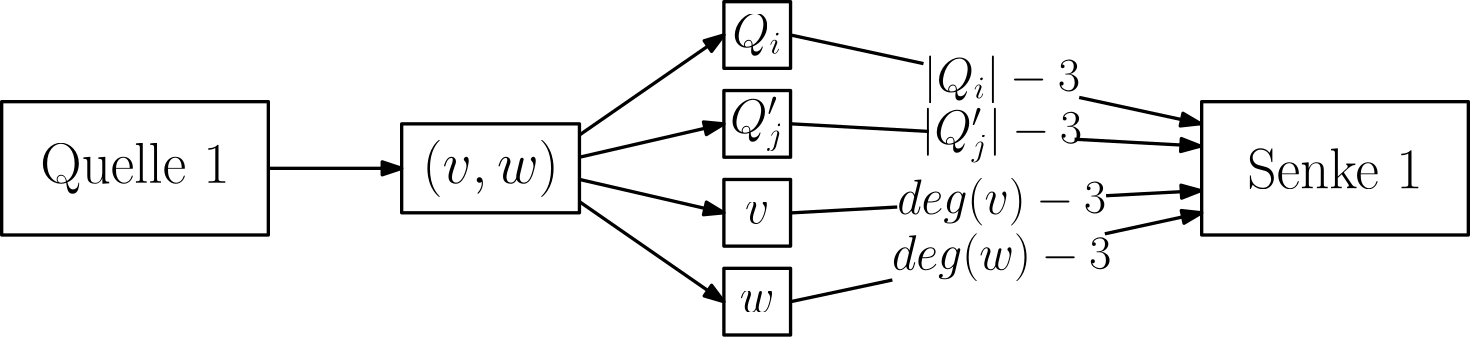 <?xml version="1.0"?>
<!DOCTYPE ipe SYSTEM "ipe.dtd">
<ipe version="70206" creator="Ipe 7.2.7">
<info created="D:20190527180651" modified="D:20190625173152"/>
<ipestyle name="basic">
<symbol name="arrow/arc(spx)">
<path stroke="sym-stroke" fill="sym-stroke" pen="sym-pen">
0 0 m
-1 0.333 l
-1 -0.333 l
h
</path>
</symbol>
<symbol name="arrow/farc(spx)">
<path stroke="sym-stroke" fill="white" pen="sym-pen">
0 0 m
-1 0.333 l
-1 -0.333 l
h
</path>
</symbol>
<symbol name="arrow/ptarc(spx)">
<path stroke="sym-stroke" fill="sym-stroke" pen="sym-pen">
0 0 m
-1 0.333 l
-0.8 0 l
-1 -0.333 l
h
</path>
</symbol>
<symbol name="arrow/fptarc(spx)">
<path stroke="sym-stroke" fill="white" pen="sym-pen">
0 0 m
-1 0.333 l
-0.8 0 l
-1 -0.333 l
h
</path>
</symbol>
<symbol name="mark/circle(sx)" transformations="translations">
<path fill="sym-stroke">
0.6 0 0 0.6 0 0 e
0.4 0 0 0.4 0 0 e
</path>
</symbol>
<symbol name="mark/disk(sx)" transformations="translations">
<path fill="sym-stroke">
0.6 0 0 0.6 0 0 e
</path>
</symbol>
<symbol name="mark/fdisk(sfx)" transformations="translations">
<group>
<path fill="sym-fill">
0.5 0 0 0.5 0 0 e
</path>
<path fill="sym-stroke" fillrule="eofill">
0.6 0 0 0.6 0 0 e
0.4 0 0 0.4 0 0 e
</path>
</group>
</symbol>
<symbol name="mark/box(sx)" transformations="translations">
<path fill="sym-stroke" fillrule="eofill">
-0.6 -0.6 m
0.6 -0.6 l
0.6 0.6 l
-0.6 0.6 l
h
-0.4 -0.4 m
0.4 -0.4 l
0.4 0.4 l
-0.4 0.4 l
h
</path>
</symbol>
<symbol name="mark/square(sx)" transformations="translations">
<path fill="sym-stroke">
-0.6 -0.6 m
0.6 -0.6 l
0.6 0.6 l
-0.6 0.6 l
h
</path>
</symbol>
<symbol name="mark/fsquare(sfx)" transformations="translations">
<group>
<path fill="sym-fill">
-0.5 -0.5 m
0.5 -0.5 l
0.5 0.5 l
-0.5 0.5 l
h
</path>
<path fill="sym-stroke" fillrule="eofill">
-0.6 -0.6 m
0.6 -0.6 l
0.6 0.6 l
-0.6 0.6 l
h
-0.4 -0.4 m
0.4 -0.4 l
0.4 0.4 l
-0.4 0.4 l
h
</path>
</group>
</symbol>
<symbol name="mark/cross(sx)" transformations="translations">
<group>
<path fill="sym-stroke">
-0.43 -0.57 m
0.57 0.43 l
0.43 0.57 l
-0.57 -0.43 l
h
</path>
<path fill="sym-stroke">
-0.43 0.57 m
0.57 -0.43 l
0.43 -0.57 l
-0.57 0.43 l
h
</path>
</group>
</symbol>
<symbol name="arrow/fnormal(spx)">
<path stroke="sym-stroke" fill="white" pen="sym-pen">
0 0 m
-1 0.333 l
-1 -0.333 l
h
</path>
</symbol>
<symbol name="arrow/pointed(spx)">
<path stroke="sym-stroke" fill="sym-stroke" pen="sym-pen">
0 0 m
-1 0.333 l
-0.8 0 l
-1 -0.333 l
h
</path>
</symbol>
<symbol name="arrow/fpointed(spx)">
<path stroke="sym-stroke" fill="white" pen="sym-pen">
0 0 m
-1 0.333 l
-0.8 0 l
-1 -0.333 l
h
</path>
</symbol>
<symbol name="arrow/linear(spx)">
<path stroke="sym-stroke" pen="sym-pen">
-1 0.333 m
0 0 l
-1 -0.333 l
</path>
</symbol>
<symbol name="arrow/fdouble(spx)">
<path stroke="sym-stroke" fill="white" pen="sym-pen">
0 0 m
-1 0.333 l
-1 -0.333 l
h
-1 0 m
-2 0.333 l
-2 -0.333 l
h
</path>
</symbol>
<symbol name="arrow/double(spx)">
<path stroke="sym-stroke" fill="sym-stroke" pen="sym-pen">
0 0 m
-1 0.333 l
-1 -0.333 l
h
-1 0 m
-2 0.333 l
-2 -0.333 l
h
</path>
</symbol>
<pen name="heavier" value="0.8"/>
<pen name="fat" value="1.2"/>
<pen name="ultrafat" value="2"/>
<symbolsize name="large" value="5"/>
<symbolsize name="small" value="2"/>
<symbolsize name="tiny" value="1.1"/>
<arrowsize name="large" value="10"/>
<arrowsize name="small" value="5"/>
<arrowsize name="tiny" value="3"/>
<color name="red" value="1 0 0"/>
<color name="green" value="0 1 0"/>
<color name="blue" value="0 0 1"/>
<color name="yellow" value="1 1 0"/>
<color name="orange" value="1 0.647 0"/>
<color name="gold" value="1 0.843 0"/>
<color name="purple" value="0.627 0.125 0.941"/>
<color name="gray" value="0.745"/>
<color name="brown" value="0.647 0.165 0.165"/>
<color name="navy" value="0 0 0.502"/>
<color name="pink" value="1 0.753 0.796"/>
<color name="seagreen" value="0.18 0.545 0.341"/>
<color name="turquoise" value="0.251 0.878 0.816"/>
<color name="violet" value="0.933 0.51 0.933"/>
<color name="darkblue" value="0 0 0.545"/>
<color name="darkcyan" value="0 0.545 0.545"/>
<color name="darkgray" value="0.663"/>
<color name="darkgreen" value="0 0.392 0"/>
<color name="darkmagenta" value="0.545 0 0.545"/>
<color name="darkorange" value="1 0.549 0"/>
<color name="darkred" value="0.545 0 0"/>
<color name="lightblue" value="0.678 0.847 0.902"/>
<color name="lightcyan" value="0.878 1 1"/>
<color name="lightgray" value="0.827"/>
<color name="lightgreen" value="0.565 0.933 0.565"/>
<color name="lightyellow" value="1 1 0.878"/>
<dashstyle name="dashed" value="[4] 0"/>
<dashstyle name="dotted" value="[1 3] 0"/>
<dashstyle name="dash dotted" value="[4 2 1 2] 0"/>
<dashstyle name="dash dot dotted" value="[4 2 1 2 1 2] 0"/>
<textsize name="large" value="\large"/>
<textsize name="Large" value="\Large"/>
<textsize name="LARGE" value="\LARGE"/>
<textsize name="huge" value="\huge"/>
<textsize name="Huge" value="\Huge"/>
<textsize name="small" value="\small"/>
<textsize name="footnote" value="\footnotesize"/>
<textsize name="tiny" value="\tiny"/>
<textstyle name="center" begin="\begin{center}" end="\end{center}"/>
<textstyle name="itemize" begin="\begin{itemize}" end="\end{itemize}"/>
<textstyle name="item" begin="\begin{itemize}\item{}" end="\end{itemize}"/>
<gridsize name="4 pts" value="4"/>
<gridsize name="8 pts (~3 mm)" value="8"/>
<gridsize name="16 pts (~6 mm)" value="16"/>
<gridsize name="32 pts (~12 mm)" value="32"/>
<gridsize name="10 pts (~3.5 mm)" value="10"/>
<gridsize name="20 pts (~7 mm)" value="20"/>
<gridsize name="14 pts (~5 mm)" value="14"/>
<gridsize name="28 pts (~10 mm)" value="28"/>
<gridsize name="56 pts (~20 mm)" value="56"/>
<anglesize name="90 deg" value="90"/>
<anglesize name="60 deg" value="60"/>
<anglesize name="45 deg" value="45"/>
<anglesize name="30 deg" value="30"/>
<anglesize name="22.5 deg" value="22.5"/>
<opacity name="10%" value="0.1"/>
<opacity name="30%" value="0.3"/>
<opacity name="50%" value="0.5"/>
<opacity name="75%" value="0.75"/>
<tiling name="falling" angle="-60" step="4" width="1"/>
<tiling name="rising" angle="30" step="4" width="1"/>
</ipestyle>
<page>
<layer name="alpha"/>
<view layers="alpha" active="alpha"/>
<text layer="alpha" transformations="translations" pos="96 672" stroke="black" type="label" width="68.253" height="14.348" depth="4.02" halign="center" valign="center" size="huge">Quelle 1</text>
<path stroke="black" pen="fat">
48 696 m
48 648 l
144 648 l
144 696 l
h
</path>
<path stroke="black" pen="fat">
480 696 m
480 648 l
576 648 l
576 696 l
h
</path>
<text transformations="translations" pos="528 672" stroke="black" type="label" width="63.095" height="14.349" depth="0" halign="center" valign="center" size="huge">Senke 1</text>
<text matrix="1 0 0 1 16 0" transformations="translations" pos="208 672" stroke="black" type="label" width="49.239" height="15.477" depth="5.15" halign="center" valign="center" size="huge" style="math">(v,w)</text>
<text matrix="1 0 0 1 -8 16" transformations="translations" pos="328 704" stroke="black" type="label" width="17.842" height="11.761" depth="3.35" halign="center" valign="center" size="LARGE" style="math">Q_i</text>
<text matrix="1 0 0 1 -8 0" transformations="translations" pos="328 688" stroke="black" type="label" width="19.364" height="12.89" depth="6.58" halign="center" valign="center" size="LARGE" style="math">Q&apos;_j</text>
<text matrix="1 0 0 1 -8 -16" transformations="translations" pos="328 672" stroke="black" type="label" width="8.767" height="7.412" depth="0" halign="center" valign="center" size="LARGE" style="math">v</text>
<text matrix="1 0 0 1 -8 -32" transformations="translations" pos="328 656" stroke="black" type="label" width="12.513" height="7.412" depth="0" halign="center" valign="center" size="LARGE" style="math">w</text>
<path stroke="black" pen="fat">
192 688 m
192 656 l
256 656 l
256 688 l
h
</path>
<path stroke="black" pen="fat">
308 732 m
308 708 l
332 708 l
332 732 l
h
</path>
<path stroke="black" pen="fat">
308 700 m
308 676 l
332 676 l
332 700 l
h
</path>
<path stroke="black" pen="fat">
308 668 m
308 644 l
332 644 l
332 668 l
h
</path>
<path stroke="black" pen="fat">
308 636 m
308 612 l
332 612 l
332 636 l
h
</path>
<text matrix="1 0 0 1 8 0" transformations="translations" pos="400 704" stroke="black" type="label" width="56.343" height="12.915" depth="4.3" halign="center" valign="center" size="LARGE" style="math">|Q_i|-3</text>
<text matrix="1 0 0 1 8 0" transformations="translations" pos="400 684" stroke="black" type="label" width="57.865" height="12.912" depth="6.58" halign="center" valign="center" size="LARGE" style="math">|Q&apos;_j|-3</text>
<text matrix="1 0 0 1 8 4" transformations="translations" pos="400 656" stroke="black" type="label" width="75.157" height="12.896" depth="4.29" halign="center" valign="center" size="LARGE" style="math">deg(v)-3</text>
<text matrix="1 0 0 1 4 8" transformations="translations" pos="404 632" stroke="black" type="label" width="78.903" height="12.896" depth="4.29" halign="center" valign="center" size="LARGE" style="math">deg(w)-3</text>
<path stroke="black" pen="fat">
332 720 m
379.856 709.692 l
</path>
<path stroke="black" pen="fat" arrow="normal/normal">
435.902 697.519 m
479.617 688.066 l
</path>
<path stroke="black" pen="fat">
381.778 685.279 m
332.033 688.03 l
</path>
<path stroke="black" pen="fat" arrow="normal/normal">
434.247 682.474 m
479.545 680.005 l
</path>
<path stroke="black" pen="fat">
332.054 655.954 m
370.4 658.074 l
</path>
<path stroke="black" pen="fat" arrow="normal/normal">
445.586 662.138 m
479.665 663.975 l
</path>
<path stroke="black" pen="fat">
332 624 m
368.649 631.81 l
</path>
<path stroke="black" pen="fat" arrow="normal/normal">
445.138 648.43 m
480 656 l
</path>
<path stroke="black" pen="fat" arrow="normal/normal">
256 684 m
308 720 l
</path>
<path stroke="black" pen="fat" arrow="normal/normal">
256 676 m
308 688 l
</path>
<path stroke="black" pen="fat" arrow="normal/normal">
256 668 m
308 656 l
</path>
<path stroke="black" pen="fat" arrow="normal/normal">
256 660 m
308 624 l
</path>
<path stroke="black" pen="fat" arrow="normal/normal">
144 672 m
192 672 l
</path>
</page>
</ipe>
